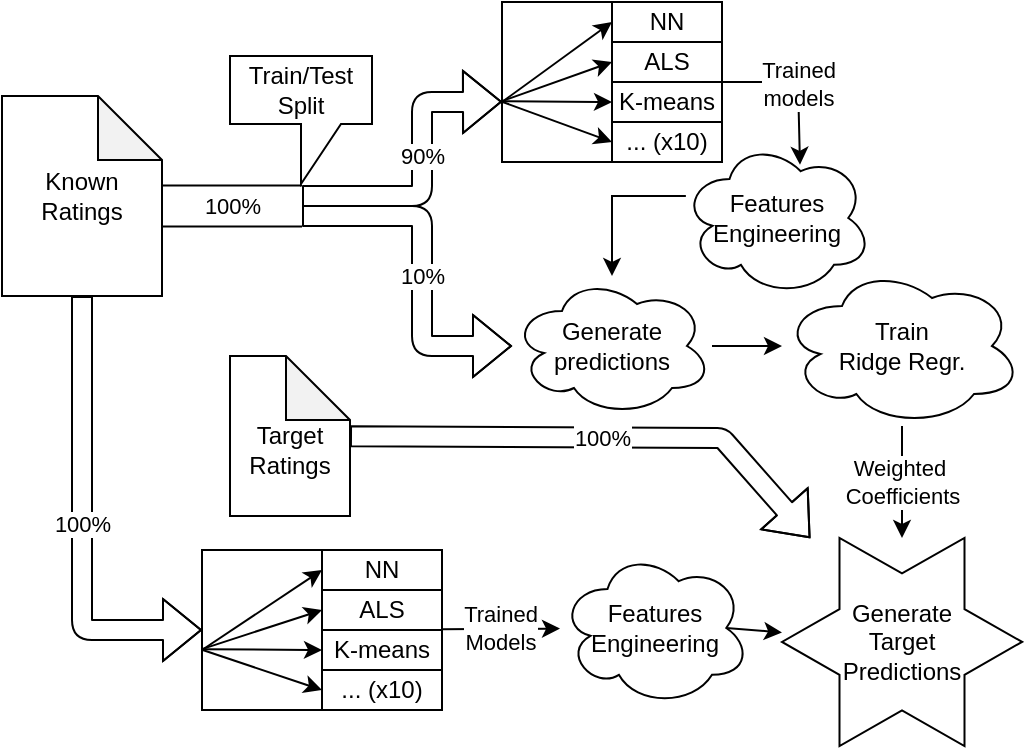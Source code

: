 <mxfile version="12.4.3" type="device" pages="1"><diagram id="SeCmcxU2wf53pjTiEnZV" name="Page-1"><mxGraphModel dx="2269" dy="303" grid="1" gridSize="10" guides="1" tooltips="1" connect="1" arrows="1" fold="1" page="1" pageScale="1" pageWidth="850" pageHeight="1100" math="0" shadow="0"><root><mxCell id="0"/><mxCell id="1" parent="0"/><mxCell id="9hm3UwNP1objwi7BZPb_-1" value="Known&lt;br&gt;Ratings" style="shape=note;whiteSpace=wrap;html=1;backgroundOutline=1;darkOpacity=0.05;size=32;" vertex="1" parent="1"><mxGeometry x="-1640" y="240" width="80" height="100" as="geometry"/></mxCell><mxCell id="9hm3UwNP1objwi7BZPb_-2" value="100%" style="shape=link;endArrow=classic;html=1;width=20.604;" edge="1" parent="1"><mxGeometry width="50" height="50" relative="1" as="geometry"><mxPoint x="-1560" y="295" as="sourcePoint"/><mxPoint x="-1490" y="295" as="targetPoint"/><Array as="points"/></mxGeometry></mxCell><mxCell id="9hm3UwNP1objwi7BZPb_-3" value="100%" style="shape=flexArrow;endArrow=classic;html=1;" edge="1" parent="1" source="9hm3UwNP1objwi7BZPb_-1" target="9hm3UwNP1objwi7BZPb_-34"><mxGeometry width="50" height="50" relative="1" as="geometry"><mxPoint x="-1610" y="380" as="sourcePoint"/><mxPoint x="-1530" y="500" as="targetPoint"/><Array as="points"><mxPoint x="-1600" y="507"/></Array></mxGeometry></mxCell><mxCell id="9hm3UwNP1objwi7BZPb_-4" value="&lt;br&gt;Target&lt;br&gt;Ratings" style="shape=note;whiteSpace=wrap;html=1;backgroundOutline=1;darkOpacity=0.05;size=32;" vertex="1" parent="1"><mxGeometry x="-1526" y="370" width="60" height="80" as="geometry"/></mxCell><mxCell id="9hm3UwNP1objwi7BZPb_-5" value="90%" style="shape=flexArrow;endArrow=classic;html=1;entryX=0;entryY=0.624;entryDx=0;entryDy=0;entryPerimeter=0;" edge="1" parent="1" target="9hm3UwNP1objwi7BZPb_-19"><mxGeometry x="-0.184" y="20" width="50" height="50" relative="1" as="geometry"><mxPoint x="-1490" y="290" as="sourcePoint"/><mxPoint x="-1380" y="230" as="targetPoint"/><Array as="points"><mxPoint x="-1430" y="290"/><mxPoint x="-1430" y="243"/></Array><mxPoint x="20" y="-20" as="offset"/></mxGeometry></mxCell><mxCell id="9hm3UwNP1objwi7BZPb_-7" value="Train/Test&lt;br&gt;Split" style="shape=callout;whiteSpace=wrap;html=1;perimeter=calloutPerimeter;" vertex="1" parent="1"><mxGeometry x="-1526" y="220" width="71" height="64" as="geometry"/></mxCell><mxCell id="9hm3UwNP1objwi7BZPb_-10" value="Trained&lt;br&gt;models" style="endArrow=classic;html=1;entryX=0.621;entryY=0.159;entryDx=0;entryDy=0;entryPerimeter=0;" edge="1" parent="1" source="9hm3UwNP1objwi7BZPb_-19" target="9hm3UwNP1objwi7BZPb_-53"><mxGeometry width="50" height="50" relative="1" as="geometry"><mxPoint x="-1330" y="270.0" as="sourcePoint"/><mxPoint x="-1230" y="270" as="targetPoint"/><Array as="points"><mxPoint x="-1242" y="233"/></Array></mxGeometry></mxCell><mxCell id="9hm3UwNP1objwi7BZPb_-14" value="Train&lt;br&gt;Ridge Regr." style="ellipse;shape=cloud;whiteSpace=wrap;html=1;" vertex="1" parent="1"><mxGeometry x="-1250" y="325" width="120" height="80" as="geometry"/></mxCell><mxCell id="9hm3UwNP1objwi7BZPb_-15" value="Weighted&amp;nbsp;&lt;br&gt;Coefficients" style="endArrow=classic;html=1;" edge="1" parent="1" source="9hm3UwNP1objwi7BZPb_-14" target="9hm3UwNP1objwi7BZPb_-56"><mxGeometry width="50" height="50" relative="1" as="geometry"><mxPoint x="-1170" y="470" as="sourcePoint"/><mxPoint x="-1188.836" y="461.0" as="targetPoint"/></mxGeometry></mxCell><mxCell id="9hm3UwNP1objwi7BZPb_-18" value="100%" style="shape=flexArrow;endArrow=classic;html=1;" edge="1" parent="1" source="9hm3UwNP1objwi7BZPb_-4" target="9hm3UwNP1objwi7BZPb_-56"><mxGeometry width="50" height="50" relative="1" as="geometry"><mxPoint x="-1440" y="450" as="sourcePoint"/><mxPoint x="-1223.662" y="466.497" as="targetPoint"/><Array as="points"><mxPoint x="-1280" y="411"/></Array></mxGeometry></mxCell><mxCell id="9hm3UwNP1objwi7BZPb_-32" value="" style="group" vertex="1" connectable="0" parent="1"><mxGeometry x="-1390" y="193" width="110" height="80" as="geometry"/></mxCell><mxCell id="9hm3UwNP1objwi7BZPb_-19" value="" style="whiteSpace=wrap;html=1;" vertex="1" parent="9hm3UwNP1objwi7BZPb_-32"><mxGeometry width="110" height="80" as="geometry"/></mxCell><mxCell id="9hm3UwNP1objwi7BZPb_-20" value="NN" style="whiteSpace=wrap;html=1;" vertex="1" parent="9hm3UwNP1objwi7BZPb_-32"><mxGeometry x="55" width="55" height="20" as="geometry"/></mxCell><mxCell id="9hm3UwNP1objwi7BZPb_-23" value="ALS" style="whiteSpace=wrap;html=1;" vertex="1" parent="9hm3UwNP1objwi7BZPb_-32"><mxGeometry x="55" y="20" width="55" height="20" as="geometry"/></mxCell><mxCell id="9hm3UwNP1objwi7BZPb_-24" value="K-means" style="whiteSpace=wrap;html=1;" vertex="1" parent="9hm3UwNP1objwi7BZPb_-32"><mxGeometry x="55" y="40" width="55" height="20" as="geometry"/></mxCell><mxCell id="9hm3UwNP1objwi7BZPb_-25" value="... (x10)" style="whiteSpace=wrap;html=1;" vertex="1" parent="9hm3UwNP1objwi7BZPb_-32"><mxGeometry x="55" y="60" width="55" height="20" as="geometry"/></mxCell><mxCell id="9hm3UwNP1objwi7BZPb_-26" value="" style="endArrow=classic;html=1;entryX=0;entryY=0.5;entryDx=0;entryDy=0;" edge="1" parent="9hm3UwNP1objwi7BZPb_-32" target="9hm3UwNP1objwi7BZPb_-20"><mxGeometry width="50" height="50" relative="1" as="geometry"><mxPoint y="50" as="sourcePoint"/><mxPoint x="45.833" y="30" as="targetPoint"/></mxGeometry></mxCell><mxCell id="9hm3UwNP1objwi7BZPb_-27" value="" style="endArrow=classic;html=1;entryX=0;entryY=0.5;entryDx=0;entryDy=0;exitX=0.003;exitY=0.618;exitDx=0;exitDy=0;exitPerimeter=0;" edge="1" parent="9hm3UwNP1objwi7BZPb_-32" source="9hm3UwNP1objwi7BZPb_-19" target="9hm3UwNP1objwi7BZPb_-23"><mxGeometry width="50" height="50" relative="1" as="geometry"><mxPoint x="9.167" y="60" as="sourcePoint"/><mxPoint x="64.167" y="20" as="targetPoint"/></mxGeometry></mxCell><mxCell id="9hm3UwNP1objwi7BZPb_-28" value="" style="endArrow=classic;html=1;entryX=0;entryY=0.5;entryDx=0;entryDy=0;exitX=0.008;exitY=0.62;exitDx=0;exitDy=0;exitPerimeter=0;" edge="1" parent="9hm3UwNP1objwi7BZPb_-32" source="9hm3UwNP1objwi7BZPb_-19" target="9hm3UwNP1objwi7BZPb_-24"><mxGeometry width="50" height="50" relative="1" as="geometry"><mxPoint x="9.497" y="59.44" as="sourcePoint"/><mxPoint x="64.167" y="40" as="targetPoint"/></mxGeometry></mxCell><mxCell id="9hm3UwNP1objwi7BZPb_-31" value="" style="endArrow=classic;html=1;entryX=0;entryY=0.5;entryDx=0;entryDy=0;exitX=0.003;exitY=0.625;exitDx=0;exitDy=0;exitPerimeter=0;" edge="1" parent="9hm3UwNP1objwi7BZPb_-32" source="9hm3UwNP1objwi7BZPb_-19" target="9hm3UwNP1objwi7BZPb_-25"><mxGeometry width="50" height="50" relative="1" as="geometry"><mxPoint x="10.047" y="59.6" as="sourcePoint"/><mxPoint x="64.167" y="60" as="targetPoint"/></mxGeometry></mxCell><mxCell id="9hm3UwNP1objwi7BZPb_-45" value="" style="edgeStyle=orthogonalEdgeStyle;rounded=0;comic=0;orthogonalLoop=1;jettySize=auto;html=1;" edge="1" parent="1" source="9hm3UwNP1objwi7BZPb_-9" target="9hm3UwNP1objwi7BZPb_-14"><mxGeometry relative="1" as="geometry"/></mxCell><mxCell id="9hm3UwNP1objwi7BZPb_-9" value="Generate&lt;br&gt;predictions" style="ellipse;shape=cloud;whiteSpace=wrap;html=1;" vertex="1" parent="1"><mxGeometry x="-1385" y="330" width="100" height="70" as="geometry"/></mxCell><mxCell id="9hm3UwNP1objwi7BZPb_-44" value="10%" style="shape=flexArrow;endArrow=classic;html=1;" edge="1" parent="1" target="9hm3UwNP1objwi7BZPb_-9"><mxGeometry x="0.059" width="50" height="50" relative="1" as="geometry"><mxPoint x="-1490" y="300" as="sourcePoint"/><mxPoint x="-1250" y="365" as="targetPoint"/><Array as="points"><mxPoint x="-1430" y="300"/><mxPoint x="-1430" y="365"/></Array><mxPoint as="offset"/></mxGeometry></mxCell><mxCell id="9hm3UwNP1objwi7BZPb_-46" value="Features&lt;br&gt;Engineering" style="ellipse;shape=cloud;whiteSpace=wrap;html=1;" vertex="1" parent="1"><mxGeometry x="-1361" y="467" width="95" height="78" as="geometry"/></mxCell><mxCell id="9hm3UwNP1objwi7BZPb_-50" value="Trained&lt;br&gt;Models" style="endArrow=classic;html=1;" edge="1" parent="1" source="9hm3UwNP1objwi7BZPb_-34" target="9hm3UwNP1objwi7BZPb_-46"><mxGeometry width="50" height="50" relative="1" as="geometry"><mxPoint x="-1380" y="500" as="sourcePoint"/><mxPoint x="-1330" y="450" as="targetPoint"/></mxGeometry></mxCell><mxCell id="9hm3UwNP1objwi7BZPb_-51" value="" style="group" vertex="1" connectable="0" parent="1"><mxGeometry x="-1540" y="463" width="120" height="80" as="geometry"/></mxCell><mxCell id="9hm3UwNP1objwi7BZPb_-33" value="" style="group" vertex="1" connectable="0" parent="9hm3UwNP1objwi7BZPb_-51"><mxGeometry y="4" width="120" height="80" as="geometry"/></mxCell><mxCell id="9hm3UwNP1objwi7BZPb_-34" value="" style="whiteSpace=wrap;html=1;" vertex="1" parent="9hm3UwNP1objwi7BZPb_-33"><mxGeometry width="120" height="80" as="geometry"/></mxCell><mxCell id="9hm3UwNP1objwi7BZPb_-35" value="NN" style="whiteSpace=wrap;html=1;" vertex="1" parent="9hm3UwNP1objwi7BZPb_-33"><mxGeometry x="60" width="60" height="20" as="geometry"/></mxCell><mxCell id="9hm3UwNP1objwi7BZPb_-36" value="ALS" style="whiteSpace=wrap;html=1;" vertex="1" parent="9hm3UwNP1objwi7BZPb_-33"><mxGeometry x="60" y="20" width="60" height="20" as="geometry"/></mxCell><mxCell id="9hm3UwNP1objwi7BZPb_-37" value="K-means" style="whiteSpace=wrap;html=1;" vertex="1" parent="9hm3UwNP1objwi7BZPb_-33"><mxGeometry x="60" y="40" width="60" height="20" as="geometry"/></mxCell><mxCell id="9hm3UwNP1objwi7BZPb_-38" value="... (x10)" style="whiteSpace=wrap;html=1;" vertex="1" parent="9hm3UwNP1objwi7BZPb_-33"><mxGeometry x="60" y="60" width="60" height="20" as="geometry"/></mxCell><mxCell id="9hm3UwNP1objwi7BZPb_-39" value="" style="endArrow=classic;html=1;entryX=0;entryY=0.5;entryDx=0;entryDy=0;" edge="1" parent="9hm3UwNP1objwi7BZPb_-33" target="9hm3UwNP1objwi7BZPb_-35"><mxGeometry width="50" height="50" relative="1" as="geometry"><mxPoint y="50" as="sourcePoint"/><mxPoint x="50" y="30" as="targetPoint"/></mxGeometry></mxCell><mxCell id="9hm3UwNP1objwi7BZPb_-40" value="" style="endArrow=classic;html=1;entryX=0;entryY=0.5;entryDx=0;entryDy=0;exitX=0.003;exitY=0.618;exitDx=0;exitDy=0;exitPerimeter=0;" edge="1" parent="9hm3UwNP1objwi7BZPb_-33" source="9hm3UwNP1objwi7BZPb_-34" target="9hm3UwNP1objwi7BZPb_-36"><mxGeometry width="50" height="50" relative="1" as="geometry"><mxPoint x="10" y="60" as="sourcePoint"/><mxPoint x="70" y="20" as="targetPoint"/></mxGeometry></mxCell><mxCell id="9hm3UwNP1objwi7BZPb_-41" value="" style="endArrow=classic;html=1;entryX=0;entryY=0.5;entryDx=0;entryDy=0;exitX=0.008;exitY=0.62;exitDx=0;exitDy=0;exitPerimeter=0;" edge="1" parent="9hm3UwNP1objwi7BZPb_-33" source="9hm3UwNP1objwi7BZPb_-34" target="9hm3UwNP1objwi7BZPb_-37"><mxGeometry width="50" height="50" relative="1" as="geometry"><mxPoint x="10.36" y="59.44" as="sourcePoint"/><mxPoint x="70" y="40" as="targetPoint"/></mxGeometry></mxCell><mxCell id="9hm3UwNP1objwi7BZPb_-42" value="" style="endArrow=classic;html=1;entryX=0;entryY=0.5;entryDx=0;entryDy=0;exitX=0.003;exitY=0.625;exitDx=0;exitDy=0;exitPerimeter=0;" edge="1" parent="9hm3UwNP1objwi7BZPb_-33" source="9hm3UwNP1objwi7BZPb_-34" target="9hm3UwNP1objwi7BZPb_-38"><mxGeometry width="50" height="50" relative="1" as="geometry"><mxPoint x="10.96" y="59.6" as="sourcePoint"/><mxPoint x="70" y="60" as="targetPoint"/></mxGeometry></mxCell><mxCell id="9hm3UwNP1objwi7BZPb_-52" value="" style="endArrow=classic;html=1;exitX=0.875;exitY=0.5;exitDx=0;exitDy=0;exitPerimeter=0;" edge="1" parent="1" source="9hm3UwNP1objwi7BZPb_-46" target="9hm3UwNP1objwi7BZPb_-56"><mxGeometry width="50" height="50" relative="1" as="geometry"><mxPoint x="-1280" y="530" as="sourcePoint"/><mxPoint x="-1247.575" y="500.44" as="targetPoint"/></mxGeometry></mxCell><mxCell id="9hm3UwNP1objwi7BZPb_-54" style="edgeStyle=orthogonalEdgeStyle;rounded=0;comic=0;orthogonalLoop=1;jettySize=auto;html=1;" edge="1" parent="1" source="9hm3UwNP1objwi7BZPb_-53" target="9hm3UwNP1objwi7BZPb_-9"><mxGeometry relative="1" as="geometry"><Array as="points"><mxPoint x="-1335" y="290"/><mxPoint x="-1335" y="305"/></Array></mxGeometry></mxCell><mxCell id="9hm3UwNP1objwi7BZPb_-53" value="Features&lt;br&gt;Engineering" style="ellipse;shape=cloud;whiteSpace=wrap;html=1;" vertex="1" parent="1"><mxGeometry x="-1300" y="262" width="95" height="78" as="geometry"/></mxCell><mxCell id="9hm3UwNP1objwi7BZPb_-56" value="" style="verticalLabelPosition=bottom;verticalAlign=top;html=1;shape=mxgraph.basic.6_point_star" vertex="1" parent="1"><mxGeometry x="-1250" y="461" width="120" height="104" as="geometry"/></mxCell><mxCell id="9hm3UwNP1objwi7BZPb_-57" value="Generate&lt;br&gt;Target&lt;br&gt;Predictions" style="text;html=1;strokeColor=none;fillColor=none;align=center;verticalAlign=middle;whiteSpace=wrap;rounded=0;" vertex="1" parent="1"><mxGeometry x="-1210" y="503" width="40" height="20" as="geometry"/></mxCell></root></mxGraphModel></diagram></mxfile>